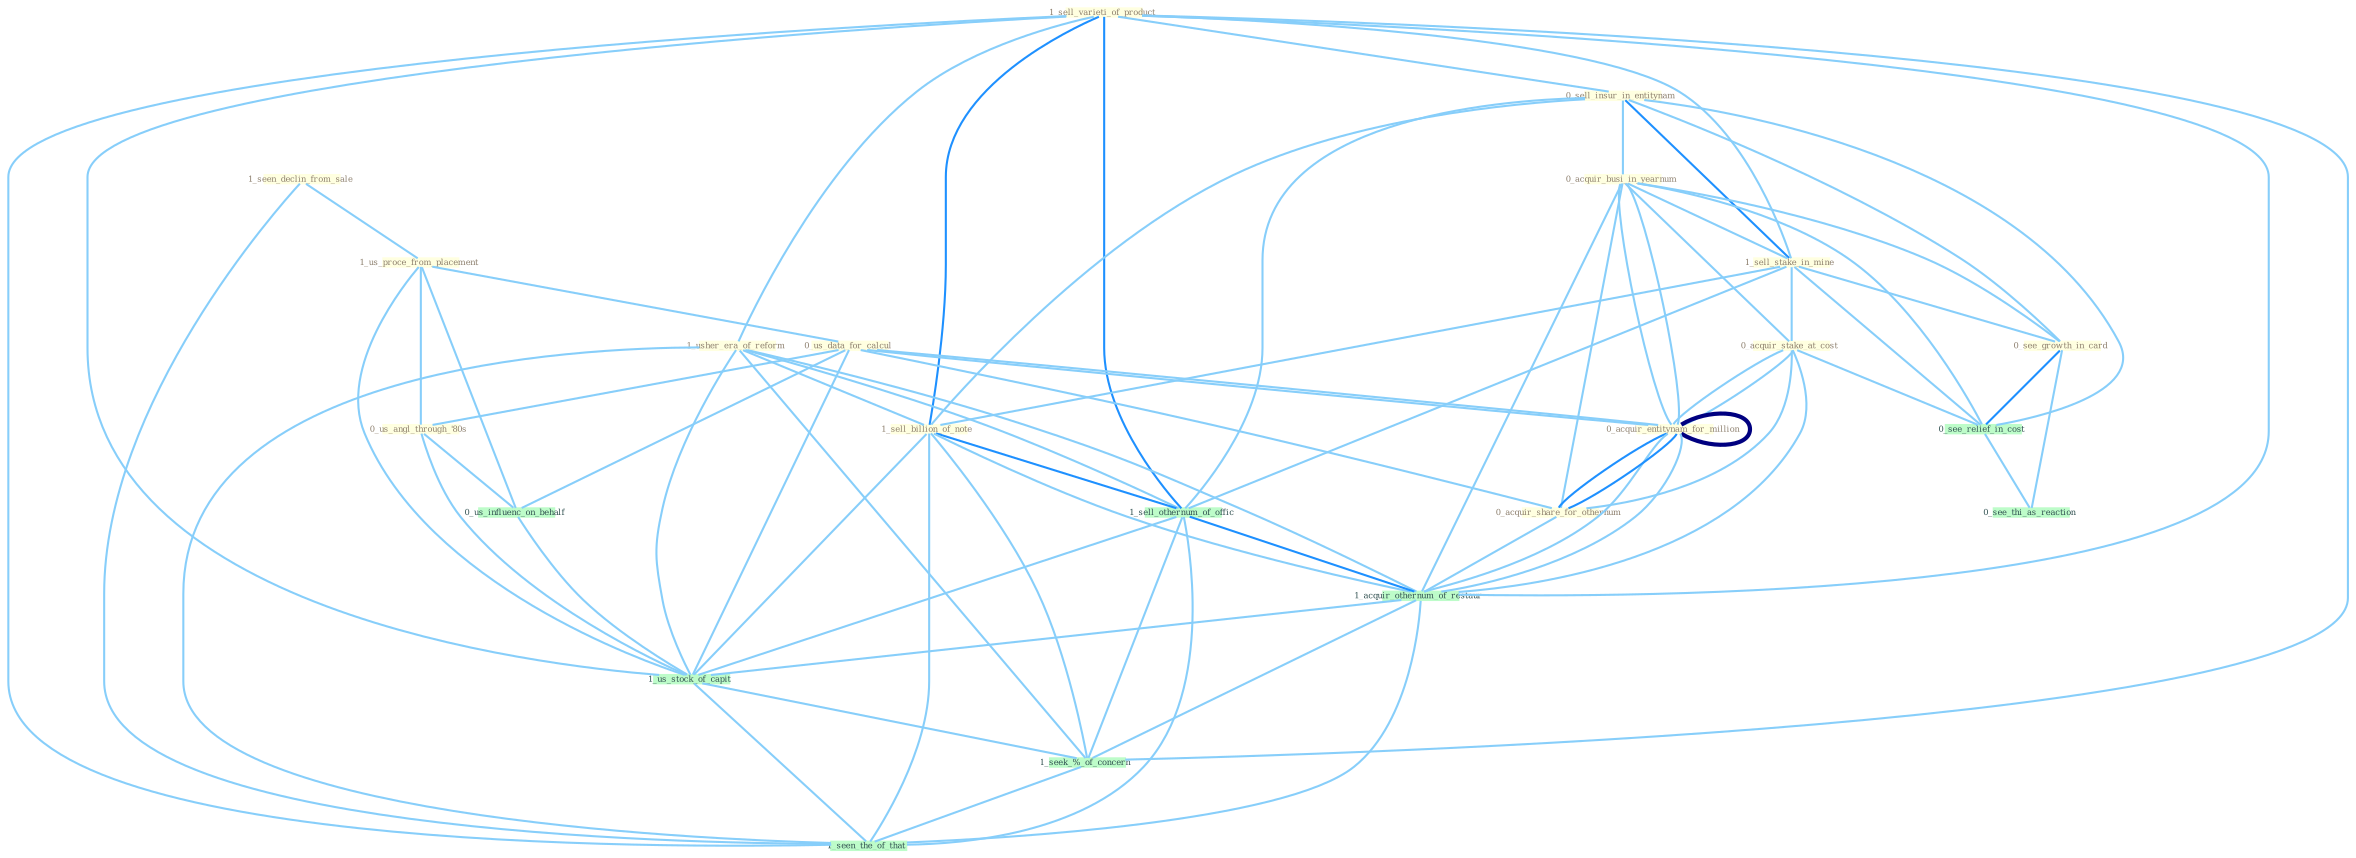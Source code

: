 Graph G{ 
    node
    [shape=polygon,style=filled,width=.5,height=.06,color="#BDFCC9",fixedsize=true,fontsize=4,
    fontcolor="#2f4f4f"];
    {node
    [color="#ffffe0", fontcolor="#8b7d6b"] "1_sell_varieti_of_product " "0_sell_insur_in_entitynam " "0_acquir_busi_in_yearnum " "1_sell_stake_in_mine " "0_acquir_stake_at_cost " "1_seen_declin_from_sale " "1_us_proce_from_placement " "0_us_data_for_calcul " "0_us_angl_through_'80s " "1_usher_era_of_reform " "0_acquir_entitynam_for_million " "0_see_growth_in_card " "0_acquir_share_for_othernum " "1_sell_billion_of_note "}
{node [color="#fff0f5", fontcolor="#b22222"]}
edge [color="#B0E2FF"];

	"1_sell_varieti_of_product " -- "0_sell_insur_in_entitynam " [w="1", color="#87cefa" ];
	"1_sell_varieti_of_product " -- "1_sell_stake_in_mine " [w="1", color="#87cefa" ];
	"1_sell_varieti_of_product " -- "1_usher_era_of_reform " [w="1", color="#87cefa" ];
	"1_sell_varieti_of_product " -- "1_sell_billion_of_note " [w="2", color="#1e90ff" , len=0.8];
	"1_sell_varieti_of_product " -- "1_sell_othernum_of_offic " [w="2", color="#1e90ff" , len=0.8];
	"1_sell_varieti_of_product " -- "1_acquir_othernum_of_restaur " [w="1", color="#87cefa" ];
	"1_sell_varieti_of_product " -- "1_us_stock_of_capit " [w="1", color="#87cefa" ];
	"1_sell_varieti_of_product " -- "1_seek_%_of_concern " [w="1", color="#87cefa" ];
	"1_sell_varieti_of_product " -- "1_seen_the_of_that " [w="1", color="#87cefa" ];
	"0_sell_insur_in_entitynam " -- "0_acquir_busi_in_yearnum " [w="1", color="#87cefa" ];
	"0_sell_insur_in_entitynam " -- "1_sell_stake_in_mine " [w="2", color="#1e90ff" , len=0.8];
	"0_sell_insur_in_entitynam " -- "0_see_growth_in_card " [w="1", color="#87cefa" ];
	"0_sell_insur_in_entitynam " -- "1_sell_billion_of_note " [w="1", color="#87cefa" ];
	"0_sell_insur_in_entitynam " -- "1_sell_othernum_of_offic " [w="1", color="#87cefa" ];
	"0_sell_insur_in_entitynam " -- "0_see_relief_in_cost " [w="1", color="#87cefa" ];
	"0_acquir_busi_in_yearnum " -- "1_sell_stake_in_mine " [w="1", color="#87cefa" ];
	"0_acquir_busi_in_yearnum " -- "0_acquir_stake_at_cost " [w="1", color="#87cefa" ];
	"0_acquir_busi_in_yearnum " -- "0_acquir_entitynam_for_million " [w="1", color="#87cefa" ];
	"0_acquir_busi_in_yearnum " -- "0_see_growth_in_card " [w="1", color="#87cefa" ];
	"0_acquir_busi_in_yearnum " -- "0_acquir_share_for_othernum " [w="1", color="#87cefa" ];
	"0_acquir_busi_in_yearnum " -- "0_acquir_entitynam_for_million " [w="1", color="#87cefa" ];
	"0_acquir_busi_in_yearnum " -- "0_see_relief_in_cost " [w="1", color="#87cefa" ];
	"0_acquir_busi_in_yearnum " -- "1_acquir_othernum_of_restaur " [w="1", color="#87cefa" ];
	"1_sell_stake_in_mine " -- "0_acquir_stake_at_cost " [w="1", color="#87cefa" ];
	"1_sell_stake_in_mine " -- "0_see_growth_in_card " [w="1", color="#87cefa" ];
	"1_sell_stake_in_mine " -- "1_sell_billion_of_note " [w="1", color="#87cefa" ];
	"1_sell_stake_in_mine " -- "1_sell_othernum_of_offic " [w="1", color="#87cefa" ];
	"1_sell_stake_in_mine " -- "0_see_relief_in_cost " [w="1", color="#87cefa" ];
	"0_acquir_stake_at_cost " -- "0_acquir_entitynam_for_million " [w="1", color="#87cefa" ];
	"0_acquir_stake_at_cost " -- "0_acquir_share_for_othernum " [w="1", color="#87cefa" ];
	"0_acquir_stake_at_cost " -- "0_acquir_entitynam_for_million " [w="1", color="#87cefa" ];
	"0_acquir_stake_at_cost " -- "0_see_relief_in_cost " [w="1", color="#87cefa" ];
	"0_acquir_stake_at_cost " -- "1_acquir_othernum_of_restaur " [w="1", color="#87cefa" ];
	"1_seen_declin_from_sale " -- "1_us_proce_from_placement " [w="1", color="#87cefa" ];
	"1_seen_declin_from_sale " -- "1_seen_the_of_that " [w="1", color="#87cefa" ];
	"1_us_proce_from_placement " -- "0_us_data_for_calcul " [w="1", color="#87cefa" ];
	"1_us_proce_from_placement " -- "0_us_angl_through_'80s " [w="1", color="#87cefa" ];
	"1_us_proce_from_placement " -- "0_us_influenc_on_behalf " [w="1", color="#87cefa" ];
	"1_us_proce_from_placement " -- "1_us_stock_of_capit " [w="1", color="#87cefa" ];
	"0_us_data_for_calcul " -- "0_us_angl_through_'80s " [w="1", color="#87cefa" ];
	"0_us_data_for_calcul " -- "0_acquir_entitynam_for_million " [w="1", color="#87cefa" ];
	"0_us_data_for_calcul " -- "0_acquir_share_for_othernum " [w="1", color="#87cefa" ];
	"0_us_data_for_calcul " -- "0_acquir_entitynam_for_million " [w="1", color="#87cefa" ];
	"0_us_data_for_calcul " -- "0_us_influenc_on_behalf " [w="1", color="#87cefa" ];
	"0_us_data_for_calcul " -- "1_us_stock_of_capit " [w="1", color="#87cefa" ];
	"0_us_angl_through_'80s " -- "0_us_influenc_on_behalf " [w="1", color="#87cefa" ];
	"0_us_angl_through_'80s " -- "1_us_stock_of_capit " [w="1", color="#87cefa" ];
	"1_usher_era_of_reform " -- "1_sell_billion_of_note " [w="1", color="#87cefa" ];
	"1_usher_era_of_reform " -- "1_sell_othernum_of_offic " [w="1", color="#87cefa" ];
	"1_usher_era_of_reform " -- "1_acquir_othernum_of_restaur " [w="1", color="#87cefa" ];
	"1_usher_era_of_reform " -- "1_us_stock_of_capit " [w="1", color="#87cefa" ];
	"1_usher_era_of_reform " -- "1_seek_%_of_concern " [w="1", color="#87cefa" ];
	"1_usher_era_of_reform " -- "1_seen_the_of_that " [w="1", color="#87cefa" ];
	"0_acquir_entitynam_for_million " -- "0_acquir_share_for_othernum " [w="2", color="#1e90ff" , len=0.8];
	"0_acquir_entitynam_for_million " -- "0_acquir_entitynam_for_million " [w="4", style=bold, color="#000080", len=0.4];
	"0_acquir_entitynam_for_million " -- "1_acquir_othernum_of_restaur " [w="1", color="#87cefa" ];
	"0_see_growth_in_card " -- "0_see_relief_in_cost " [w="2", color="#1e90ff" , len=0.8];
	"0_see_growth_in_card " -- "0_see_thi_as_reaction " [w="1", color="#87cefa" ];
	"0_acquir_share_for_othernum " -- "0_acquir_entitynam_for_million " [w="2", color="#1e90ff" , len=0.8];
	"0_acquir_share_for_othernum " -- "1_acquir_othernum_of_restaur " [w="1", color="#87cefa" ];
	"1_sell_billion_of_note " -- "1_sell_othernum_of_offic " [w="2", color="#1e90ff" , len=0.8];
	"1_sell_billion_of_note " -- "1_acquir_othernum_of_restaur " [w="1", color="#87cefa" ];
	"1_sell_billion_of_note " -- "1_us_stock_of_capit " [w="1", color="#87cefa" ];
	"1_sell_billion_of_note " -- "1_seek_%_of_concern " [w="1", color="#87cefa" ];
	"1_sell_billion_of_note " -- "1_seen_the_of_that " [w="1", color="#87cefa" ];
	"0_acquir_entitynam_for_million " -- "1_acquir_othernum_of_restaur " [w="1", color="#87cefa" ];
	"1_sell_othernum_of_offic " -- "1_acquir_othernum_of_restaur " [w="2", color="#1e90ff" , len=0.8];
	"1_sell_othernum_of_offic " -- "1_us_stock_of_capit " [w="1", color="#87cefa" ];
	"1_sell_othernum_of_offic " -- "1_seek_%_of_concern " [w="1", color="#87cefa" ];
	"1_sell_othernum_of_offic " -- "1_seen_the_of_that " [w="1", color="#87cefa" ];
	"0_us_influenc_on_behalf " -- "1_us_stock_of_capit " [w="1", color="#87cefa" ];
	"0_see_relief_in_cost " -- "0_see_thi_as_reaction " [w="1", color="#87cefa" ];
	"1_acquir_othernum_of_restaur " -- "1_us_stock_of_capit " [w="1", color="#87cefa" ];
	"1_acquir_othernum_of_restaur " -- "1_seek_%_of_concern " [w="1", color="#87cefa" ];
	"1_acquir_othernum_of_restaur " -- "1_seen_the_of_that " [w="1", color="#87cefa" ];
	"1_us_stock_of_capit " -- "1_seek_%_of_concern " [w="1", color="#87cefa" ];
	"1_us_stock_of_capit " -- "1_seen_the_of_that " [w="1", color="#87cefa" ];
	"1_seek_%_of_concern " -- "1_seen_the_of_that " [w="1", color="#87cefa" ];
}